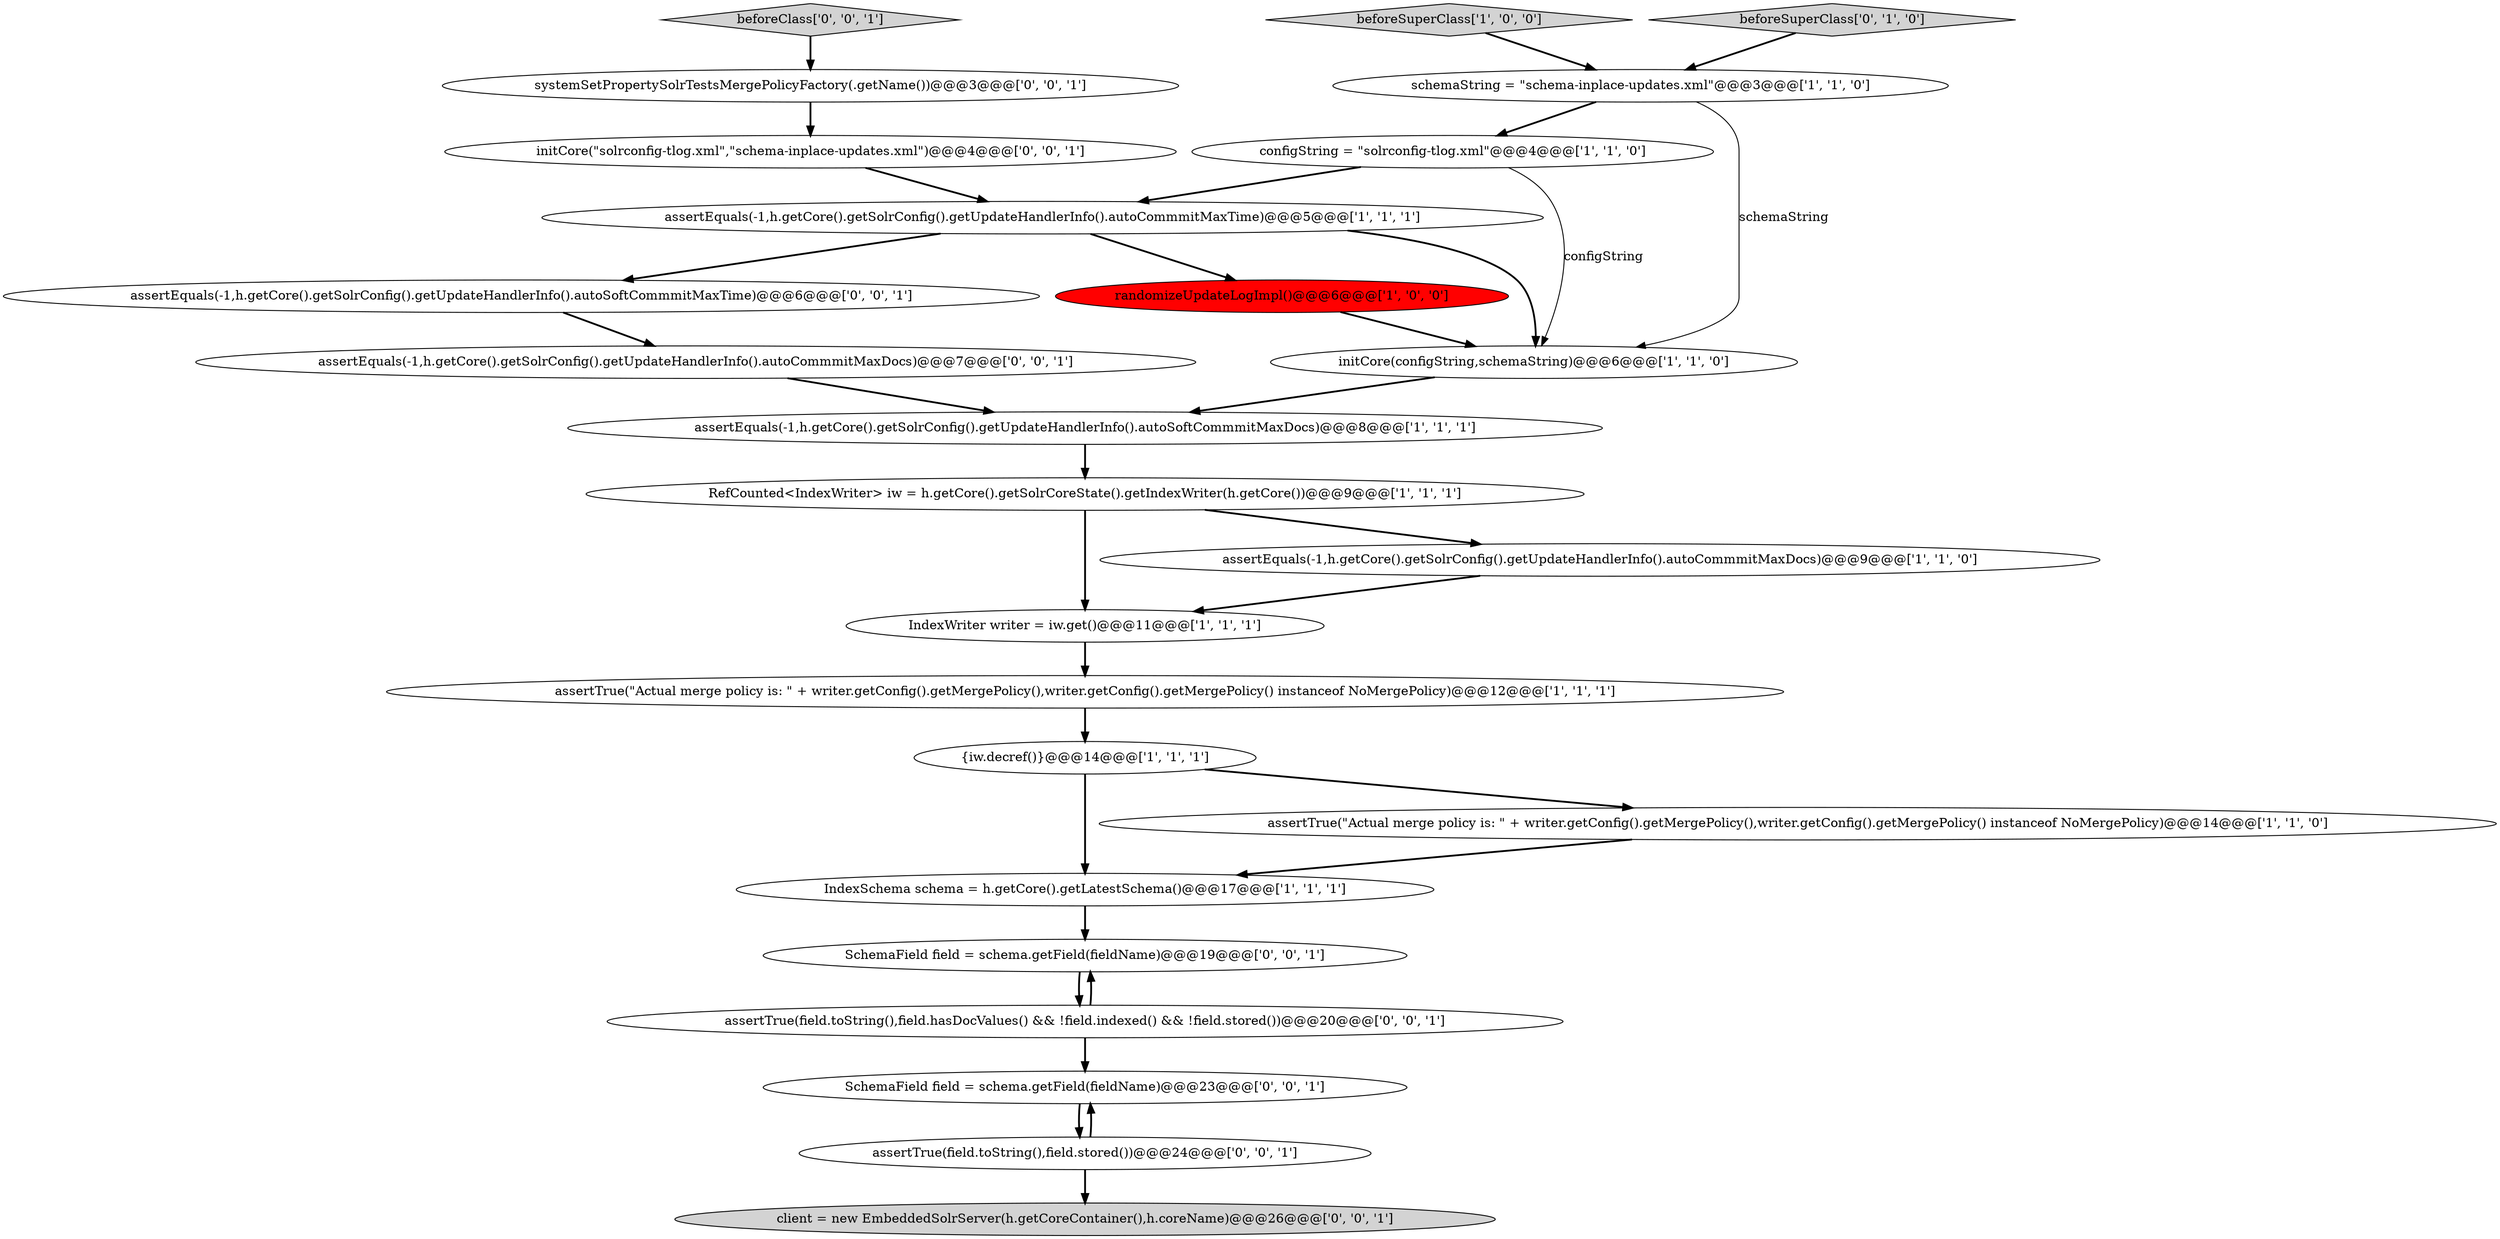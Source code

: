 digraph {
5 [style = filled, label = "schemaString = \"schema-inplace-updates.xml\"@@@3@@@['1', '1', '0']", fillcolor = white, shape = ellipse image = "AAA0AAABBB1BBB"];
21 [style = filled, label = "SchemaField field = schema.getField(fieldName)@@@23@@@['0', '0', '1']", fillcolor = white, shape = ellipse image = "AAA0AAABBB3BBB"];
13 [style = filled, label = "IndexSchema schema = h.getCore().getLatestSchema()@@@17@@@['1', '1', '1']", fillcolor = white, shape = ellipse image = "AAA0AAABBB1BBB"];
20 [style = filled, label = "assertTrue(field.toString(),field.hasDocValues() && !field.indexed() && !field.stored())@@@20@@@['0', '0', '1']", fillcolor = white, shape = ellipse image = "AAA0AAABBB3BBB"];
3 [style = filled, label = "randomizeUpdateLogImpl()@@@6@@@['1', '0', '0']", fillcolor = red, shape = ellipse image = "AAA1AAABBB1BBB"];
6 [style = filled, label = "assertTrue(\"Actual merge policy is: \" + writer.getConfig().getMergePolicy(),writer.getConfig().getMergePolicy() instanceof NoMergePolicy)@@@14@@@['1', '1', '0']", fillcolor = white, shape = ellipse image = "AAA0AAABBB1BBB"];
18 [style = filled, label = "assertTrue(field.toString(),field.stored())@@@24@@@['0', '0', '1']", fillcolor = white, shape = ellipse image = "AAA0AAABBB3BBB"];
8 [style = filled, label = "assertEquals(-1,h.getCore().getSolrConfig().getUpdateHandlerInfo().autoSoftCommmitMaxDocs)@@@8@@@['1', '1', '1']", fillcolor = white, shape = ellipse image = "AAA0AAABBB1BBB"];
2 [style = filled, label = "configString = \"solrconfig-tlog.xml\"@@@4@@@['1', '1', '0']", fillcolor = white, shape = ellipse image = "AAA0AAABBB1BBB"];
12 [style = filled, label = "{iw.decref()}@@@14@@@['1', '1', '1']", fillcolor = white, shape = ellipse image = "AAA0AAABBB1BBB"];
24 [style = filled, label = "client = new EmbeddedSolrServer(h.getCoreContainer(),h.coreName)@@@26@@@['0', '0', '1']", fillcolor = lightgray, shape = ellipse image = "AAA0AAABBB3BBB"];
14 [style = filled, label = "beforeSuperClass['0', '1', '0']", fillcolor = lightgray, shape = diamond image = "AAA0AAABBB2BBB"];
15 [style = filled, label = "assertEquals(-1,h.getCore().getSolrConfig().getUpdateHandlerInfo().autoSoftCommmitMaxTime)@@@6@@@['0', '0', '1']", fillcolor = white, shape = ellipse image = "AAA0AAABBB3BBB"];
10 [style = filled, label = "IndexWriter writer = iw.get()@@@11@@@['1', '1', '1']", fillcolor = white, shape = ellipse image = "AAA0AAABBB1BBB"];
11 [style = filled, label = "assertEquals(-1,h.getCore().getSolrConfig().getUpdateHandlerInfo().autoCommmitMaxDocs)@@@9@@@['1', '1', '0']", fillcolor = white, shape = ellipse image = "AAA0AAABBB1BBB"];
16 [style = filled, label = "beforeClass['0', '0', '1']", fillcolor = lightgray, shape = diamond image = "AAA0AAABBB3BBB"];
4 [style = filled, label = "initCore(configString,schemaString)@@@6@@@['1', '1', '0']", fillcolor = white, shape = ellipse image = "AAA0AAABBB1BBB"];
19 [style = filled, label = "systemSetPropertySolrTestsMergePolicyFactory(.getName())@@@3@@@['0', '0', '1']", fillcolor = white, shape = ellipse image = "AAA0AAABBB3BBB"];
23 [style = filled, label = "SchemaField field = schema.getField(fieldName)@@@19@@@['0', '0', '1']", fillcolor = white, shape = ellipse image = "AAA0AAABBB3BBB"];
17 [style = filled, label = "assertEquals(-1,h.getCore().getSolrConfig().getUpdateHandlerInfo().autoCommmitMaxDocs)@@@7@@@['0', '0', '1']", fillcolor = white, shape = ellipse image = "AAA0AAABBB3BBB"];
0 [style = filled, label = "RefCounted<IndexWriter> iw = h.getCore().getSolrCoreState().getIndexWriter(h.getCore())@@@9@@@['1', '1', '1']", fillcolor = white, shape = ellipse image = "AAA0AAABBB1BBB"];
22 [style = filled, label = "initCore(\"solrconfig-tlog.xml\",\"schema-inplace-updates.xml\")@@@4@@@['0', '0', '1']", fillcolor = white, shape = ellipse image = "AAA0AAABBB3BBB"];
1 [style = filled, label = "assertTrue(\"Actual merge policy is: \" + writer.getConfig().getMergePolicy(),writer.getConfig().getMergePolicy() instanceof NoMergePolicy)@@@12@@@['1', '1', '1']", fillcolor = white, shape = ellipse image = "AAA0AAABBB1BBB"];
7 [style = filled, label = "beforeSuperClass['1', '0', '0']", fillcolor = lightgray, shape = diamond image = "AAA0AAABBB1BBB"];
9 [style = filled, label = "assertEquals(-1,h.getCore().getSolrConfig().getUpdateHandlerInfo().autoCommmitMaxTime)@@@5@@@['1', '1', '1']", fillcolor = white, shape = ellipse image = "AAA0AAABBB1BBB"];
17->8 [style = bold, label=""];
2->4 [style = solid, label="configString"];
23->20 [style = bold, label=""];
18->24 [style = bold, label=""];
9->4 [style = bold, label=""];
22->9 [style = bold, label=""];
0->11 [style = bold, label=""];
5->4 [style = solid, label="schemaString"];
2->9 [style = bold, label=""];
16->19 [style = bold, label=""];
12->6 [style = bold, label=""];
3->4 [style = bold, label=""];
21->18 [style = bold, label=""];
20->21 [style = bold, label=""];
8->0 [style = bold, label=""];
12->13 [style = bold, label=""];
5->2 [style = bold, label=""];
7->5 [style = bold, label=""];
15->17 [style = bold, label=""];
0->10 [style = bold, label=""];
20->23 [style = bold, label=""];
11->10 [style = bold, label=""];
9->15 [style = bold, label=""];
6->13 [style = bold, label=""];
1->12 [style = bold, label=""];
13->23 [style = bold, label=""];
9->3 [style = bold, label=""];
4->8 [style = bold, label=""];
18->21 [style = bold, label=""];
10->1 [style = bold, label=""];
19->22 [style = bold, label=""];
14->5 [style = bold, label=""];
}
